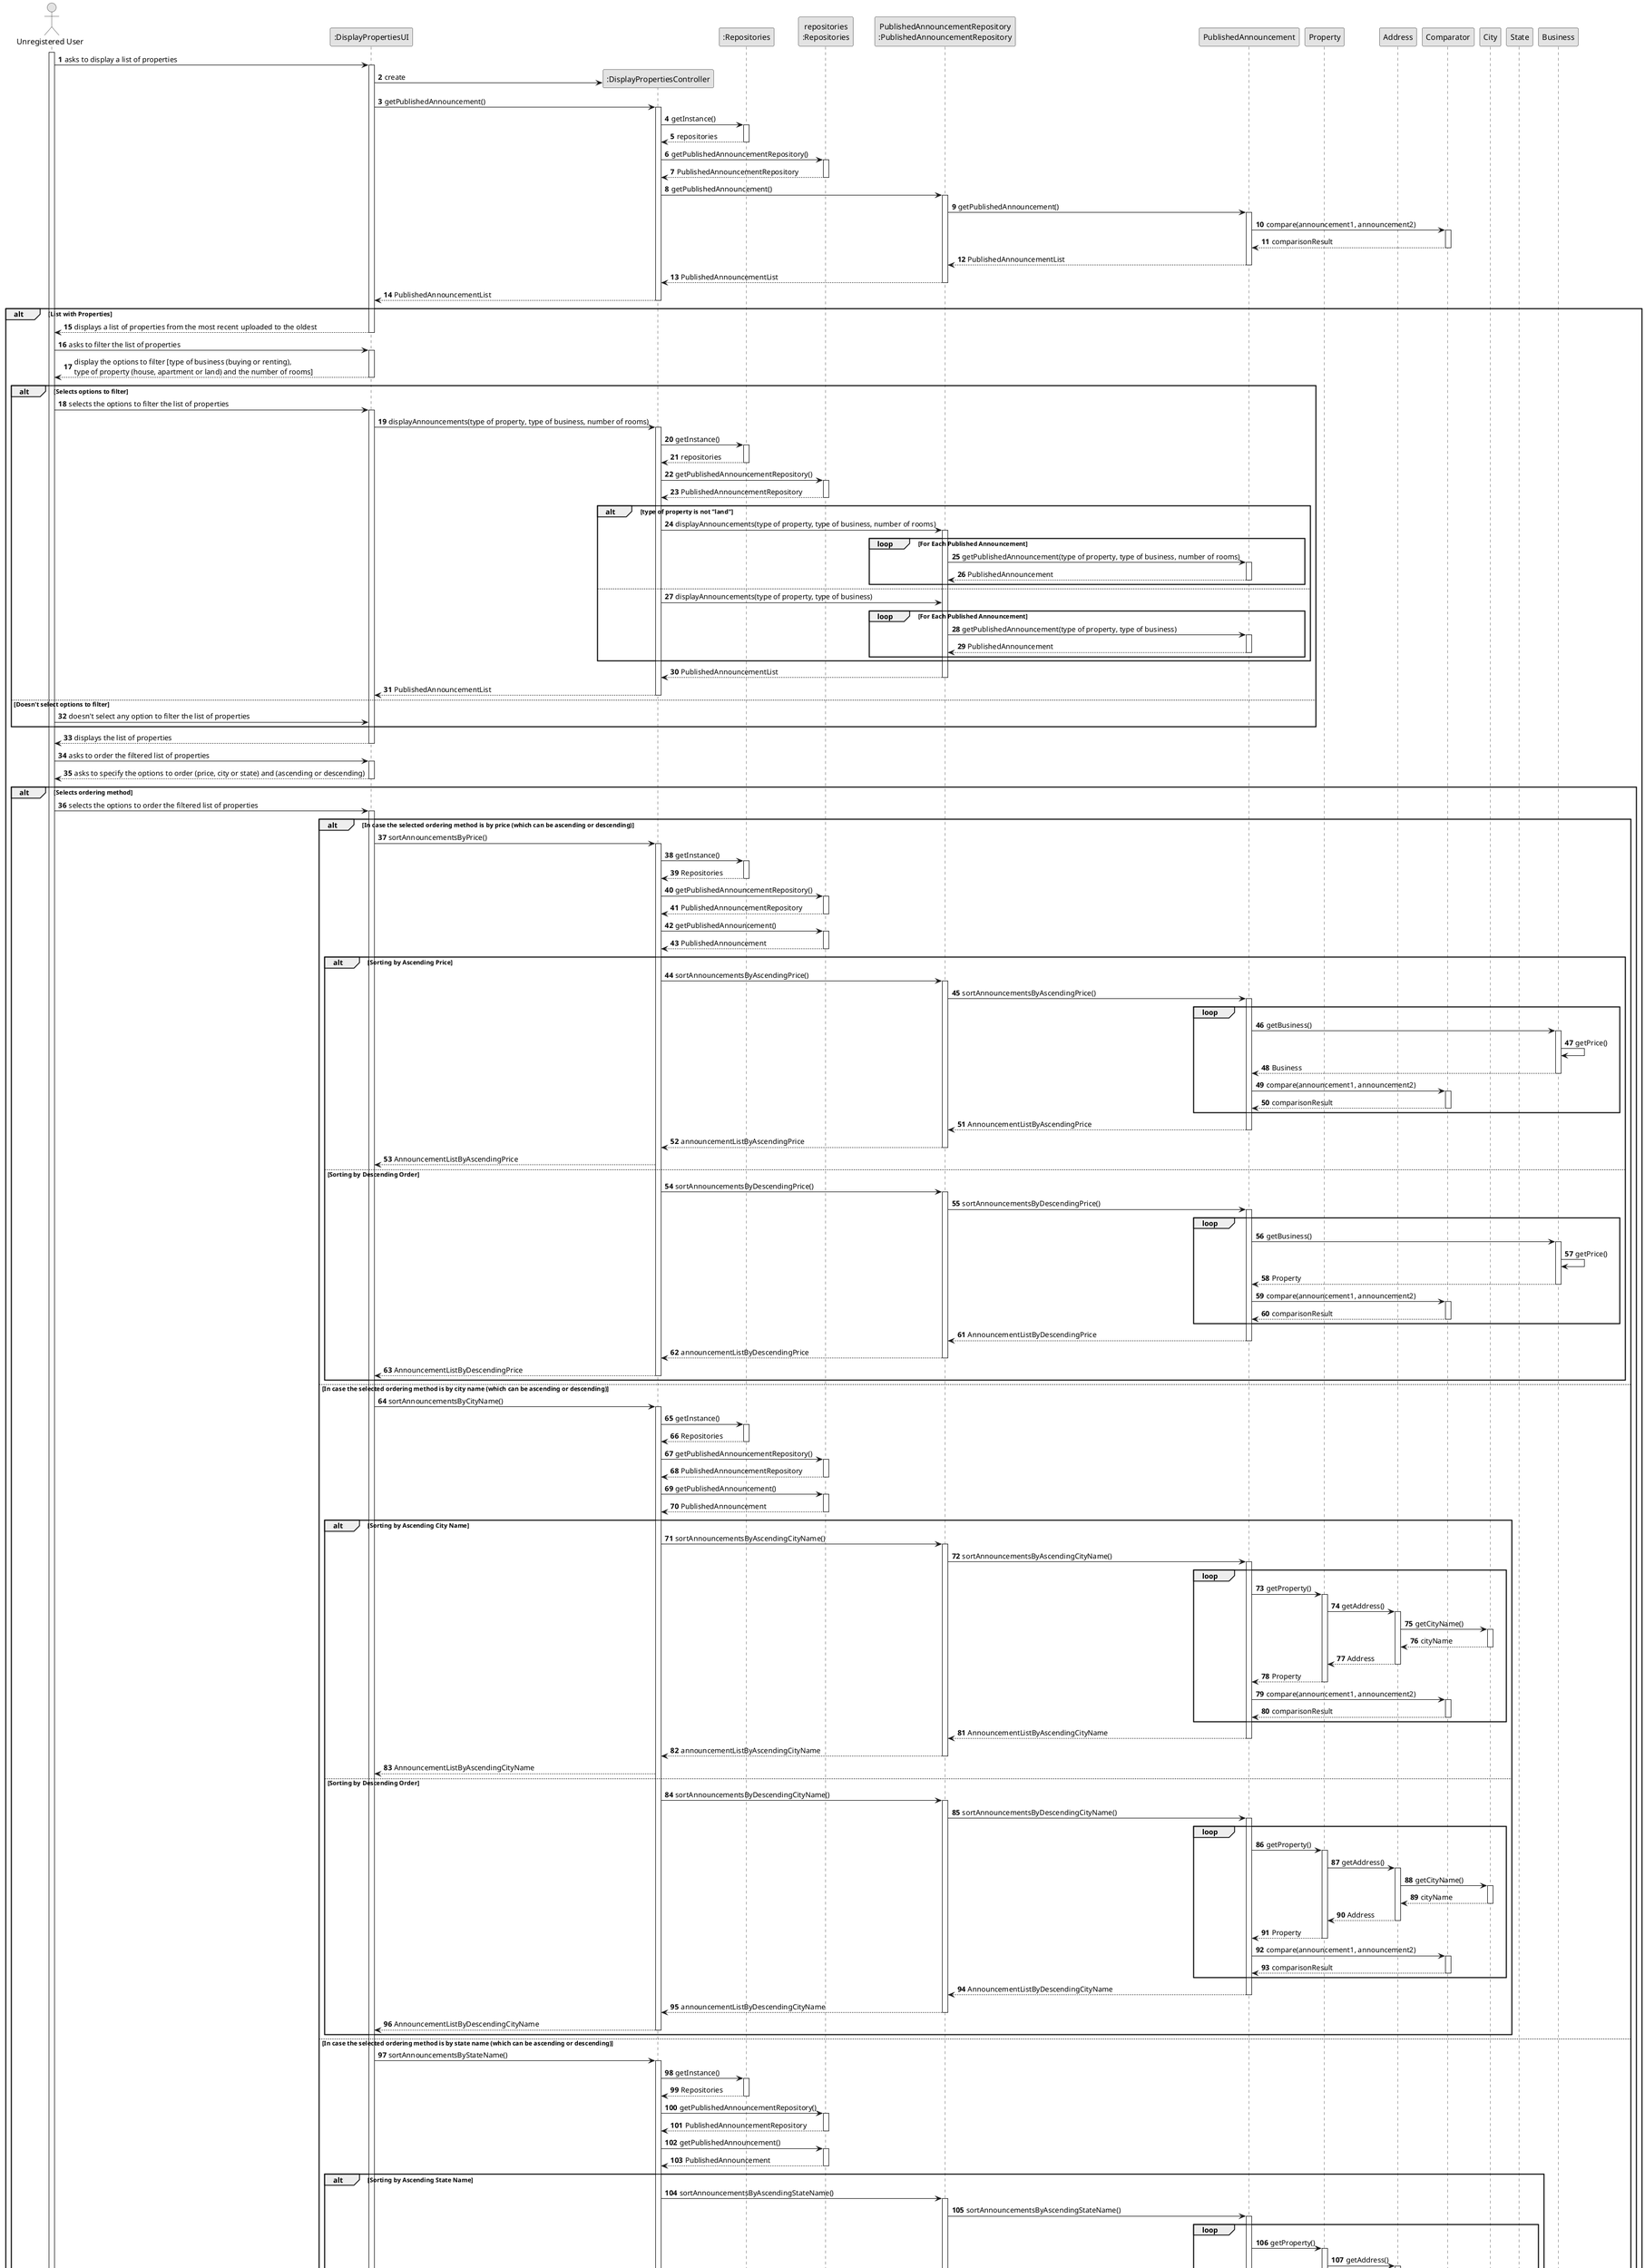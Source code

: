 @startuml
skinparam monochrome true
skinparam packageStyle rectangle
skinparam shadowing false

autonumber

'hide footbox
actor "Unregistered User" as User
participant ":DisplayPropertiesUI" as System
participant ":DisplayPropertiesController" as Controller
participant ":Repositories" as RepositorySingleton
participant "repositories\n:Repositories" as Repositories
participant "PublishedAnnouncementRepository\n:PublishedAnnouncementRepository" as PublishedAnnouncementRepository
participant "PublishedAnnouncement" as PublishedAnnouncement
participant "Property" as Property
participant "Address" as Address
participant "Comparator" as Comparator
participant "City" as City
participant "State" as State
participant "Business" as Business

activate User

User -> System : asks to display a list of properties
activate System

System -> Controller** : create

System -> Controller : getPublishedAnnouncement()
activate Controller

Controller -> RepositorySingleton : getInstance()
activate RepositorySingleton

RepositorySingleton --> Controller: repositories
deactivate RepositorySingleton

Controller -> Repositories : getPublishedAnnouncementRepository()
activate Repositories

Repositories --> Controller: PublishedAnnouncementRepository
deactivate Repositories

Controller -> PublishedAnnouncementRepository : getPublishedAnnouncement()
activate PublishedAnnouncementRepository

PublishedAnnouncementRepository -> PublishedAnnouncement : getPublishedAnnouncement()
activate PublishedAnnouncement

PublishedAnnouncement -> Comparator : compare(announcement1, announcement2)
activate Comparator

Comparator --> PublishedAnnouncement : comparisonResult
deactivate Comparator

PublishedAnnouncement --> PublishedAnnouncementRepository : PublishedAnnouncementList
deactivate PublishedAnnouncement

PublishedAnnouncementRepository --> Controller : PublishedAnnouncementList
deactivate PublishedAnnouncementRepository

Controller --> System : PublishedAnnouncementList
deactivate Controller

alt List with Properties

    System --> User : displays a list of properties from the most recent uploaded to the oldest
    deactivate System

    User -> System : asks to filter the list of properties
    activate System

    System --> User : display the options to filter [type of business (buying or renting), \ntype of property (house, apartment or land) and the number of rooms]
    deactivate System

        alt Selects options to filter

            User -> System : selects the options to filter the list of properties
            activate System


System -> Controller : displayAnnouncements(type of property, type of business, number of rooms)
activate Controller

Controller -> RepositorySingleton : getInstance()
activate RepositorySingleton

RepositorySingleton --> Controller : repositories
deactivate RepositorySingleton

Controller -> Repositories : getPublishedAnnouncementRepository()
activate Repositories

Repositories --> Controller : PublishedAnnouncementRepository
deactivate Repositories

alt type of property is not "land"

    Controller -> PublishedAnnouncementRepository : displayAnnouncements(type of property, type of business, number of rooms)
    activate PublishedAnnouncementRepository


    loop For Each Published Announcement

        PublishedAnnouncementRepository -> PublishedAnnouncement : getPublishedAnnouncement(type of property, type of business, number of rooms)
        activate PublishedAnnouncement

        PublishedAnnouncement --> PublishedAnnouncementRepository : PublishedAnnouncement
        deactivate PublishedAnnouncement

    end

else

    Controller -> PublishedAnnouncementRepository : displayAnnouncements(type of property, type of business)

   loop For Each Published Announcement

           PublishedAnnouncementRepository -> PublishedAnnouncement : getPublishedAnnouncement(type of property, type of business)
           activate PublishedAnnouncement

           PublishedAnnouncement --> PublishedAnnouncementRepository : PublishedAnnouncement
           deactivate PublishedAnnouncement

       end

end

PublishedAnnouncementRepository --> Controller : PublishedAnnouncementList
deactivate PublishedAnnouncementRepository

Controller --> System : PublishedAnnouncementList
deactivate Controller

        else Doesn't select options to filter

            User -> System : doesn't select any option to filter the list of properties

        end

    System --> User : displays the list of properties
    deactivate System

    User -> System : asks to order the filtered list of properties
    activate System

    System --> User : asks to specify the options to order (price, city or state) and (ascending or descending)
    deactivate System

    alt Selects ordering method

    User -> System : selects the options to order the filtered list of properties
    activate System

    alt In case the selected ordering method is by price (which can be ascending or descending)

        System -> Controller : sortAnnouncementsByPrice()
        activate Controller

        Controller -> RepositorySingleton : getInstance()
        activate RepositorySingleton

        RepositorySingleton --> Controller : Repositories
        deactivate RepositorySingleton

        Controller -> Repositories : getPublishedAnnouncementRepository()
        activate Repositories

        Repositories --> Controller : PublishedAnnouncementRepository
        deactivate Repositories

        Controller -> Repositories : getPublishedAnnouncement()
        activate Repositories

        Repositories --> Controller : PublishedAnnouncement
        deactivate Repositories

            alt Sorting by Ascending Price

                Controller -> PublishedAnnouncementRepository : sortAnnouncementsByAscendingPrice()
                activate PublishedAnnouncementRepository

                PublishedAnnouncementRepository -> PublishedAnnouncement : sortAnnouncementsByAscendingPrice()
                activate PublishedAnnouncement

                    loop

                    PublishedAnnouncement -> Business : getBusiness()
                    activate Business

                    Business -> Business : getPrice()

                    Business --> PublishedAnnouncement : Business
                    deactivate Business

                    PublishedAnnouncement -> Comparator : compare(announcement1, announcement2)
                    activate Comparator

                    Comparator --> PublishedAnnouncement : comparisonResult
                    deactivate Comparator

                    end

                PublishedAnnouncement --> PublishedAnnouncementRepository : AnnouncementListByAscendingPrice
                deactivate PublishedAnnouncement

                PublishedAnnouncementRepository --> Controller : announcementListByAscendingPrice
                deactivate PublishedAnnouncementRepository

                Controller --> System : AnnouncementListByAscendingPrice


            else Sorting by Descending Order

                Controller -> PublishedAnnouncementRepository : sortAnnouncementsByDescendingPrice()
                activate PublishedAnnouncementRepository

                PublishedAnnouncementRepository -> PublishedAnnouncement : sortAnnouncementsByDescendingPrice()
                activate PublishedAnnouncement

                    loop

                    PublishedAnnouncement -> Business : getBusiness()
                    activate Business

                    Business -> Business : getPrice()

                    Business --> PublishedAnnouncement : Property
                    deactivate Business

                    PublishedAnnouncement -> Comparator : compare(announcement1, announcement2)
                    activate Comparator

                    Comparator --> PublishedAnnouncement : comparisonResult
                    deactivate Comparator

                    end

                PublishedAnnouncement --> PublishedAnnouncementRepository : AnnouncementListByDescendingPrice
                deactivate PublishedAnnouncement

                PublishedAnnouncementRepository --> Controller : announcementListByDescendingPrice
                deactivate PublishedAnnouncementRepository

                Controller --> System : AnnouncementListByDescendingPrice
                deactivate Controller

            end

    else In case the selected ordering method is by city name (which can be ascending or descending)

        System -> Controller : sortAnnouncementsByCityName()
        activate Controller

        Controller -> RepositorySingleton : getInstance()
        activate RepositorySingleton

        RepositorySingleton --> Controller : Repositories
        deactivate RepositorySingleton

        Controller -> Repositories : getPublishedAnnouncementRepository()
        activate Repositories

        Repositories --> Controller : PublishedAnnouncementRepository
        deactivate Repositories

        Controller -> Repositories : getPublishedAnnouncement()
        activate Repositories

        Repositories --> Controller : PublishedAnnouncement
        deactivate Repositories

            alt Sorting by Ascending City Name

                Controller -> PublishedAnnouncementRepository : sortAnnouncementsByAscendingCityName()
                activate PublishedAnnouncementRepository

                PublishedAnnouncementRepository -> PublishedAnnouncement : sortAnnouncementsByAscendingCityName()
                activate PublishedAnnouncement

                    loop

                    PublishedAnnouncement -> Property : getProperty()
                    activate Property

                    Property -> Address : getAddress()
                    activate Address

                    Address -> City : getCityName()
                    activate City

                    City --> Address : cityName
                    deactivate City

                    Address --> Property : Address
                    deactivate Address

                    Property --> PublishedAnnouncement : Property
                    deactivate Property

                    PublishedAnnouncement -> Comparator : compare(announcement1, announcement2)
                    activate Comparator

                    Comparator --> PublishedAnnouncement : comparisonResult
                    deactivate Comparator

                    end

                PublishedAnnouncement --> PublishedAnnouncementRepository : AnnouncementListByAscendingCityName
                deactivate PublishedAnnouncement

                PublishedAnnouncementRepository --> Controller : announcementListByAscendingCityName
                deactivate PublishedAnnouncementRepository

                Controller --> System : AnnouncementListByAscendingCityName

            else Sorting by Descending Order

                Controller -> PublishedAnnouncementRepository : sortAnnouncementsByDescendingCityName()
                activate PublishedAnnouncementRepository

                PublishedAnnouncementRepository -> PublishedAnnouncement : sortAnnouncementsByDescendingCityName()
                activate PublishedAnnouncement

                    loop

                    PublishedAnnouncement -> Property : getProperty()
                    activate Property

                    Property -> Address : getAddress()
                    activate Address

                    Address -> City : getCityName()
                    activate City

                    City --> Address : cityName
                    deactivate City

                    Address --> Property : Address
                    deactivate Address

                    Property --> PublishedAnnouncement : Property
                    deactivate Property

                    PublishedAnnouncement -> Comparator : compare(announcement1, announcement2)
                    activate Comparator

                    Comparator --> PublishedAnnouncement : comparisonResult
                    deactivate Comparator

                    end

                PublishedAnnouncement --> PublishedAnnouncementRepository : AnnouncementListByDescendingCityName
                deactivate PublishedAnnouncement

                PublishedAnnouncementRepository --> Controller : announcementListByDescendingCityName
                deactivate PublishedAnnouncementRepository

                Controller --> System : AnnouncementListByDescendingCityName
                deactivate Controller

            end

    else In case the selected ordering method is by state name (which can be ascending or descending)

        System -> Controller : sortAnnouncementsByStateName()
        activate Controller

        Controller -> RepositorySingleton : getInstance()
        activate RepositorySingleton

        RepositorySingleton --> Controller : Repositories
        deactivate RepositorySingleton

        Controller -> Repositories : getPublishedAnnouncementRepository()
        activate Repositories

        Repositories --> Controller : PublishedAnnouncementRepository
        deactivate Repositories

        Controller -> Repositories : getPublishedAnnouncement()
        activate Repositories

        Repositories --> Controller : PublishedAnnouncement
        deactivate Repositories

            alt Sorting by Ascending State Name

                Controller -> PublishedAnnouncementRepository : sortAnnouncementsByAscendingStateName()
                activate PublishedAnnouncementRepository

                PublishedAnnouncementRepository -> PublishedAnnouncement : sortAnnouncementsByAscendingStateName()
                activate PublishedAnnouncement

                    loop

                    PublishedAnnouncement -> Property : getProperty()
                    activate Property

                    Property -> Address : getAddress()
                    activate Address

                    Address -> State : getStateName()
                    activate State

                    State --> Address : stateName
                    deactivate State

                    Address --> Property : Address
                    deactivate Address

                    Property --> PublishedAnnouncement : Property
                    deactivate Property

                    PublishedAnnouncement -> Comparator : compare(announcement1, announcement2)
                    activate Comparator

                    Comparator --> PublishedAnnouncement : comparisonResult
                    deactivate Comparator

                    end

                PublishedAnnouncement --> PublishedAnnouncementRepository : AnnouncementListByAscendingStateName
                deactivate PublishedAnnouncement

                PublishedAnnouncementRepository --> Controller : announcementListByAscendingStateName
                deactivate PublishedAnnouncementRepository

                Controller --> System : AnnouncementListByAscendingStateName

            else Sorting by Descending Order

                Controller -> PublishedAnnouncementRepository : sortAnnouncementsByDescendingStateName()
                activate PublishedAnnouncementRepository

                PublishedAnnouncementRepository -> PublishedAnnouncement : sortAnnouncementsByDescendingStateName()
                activate PublishedAnnouncement

                    loop

                    PublishedAnnouncement -> Property : getProperty()
                    activate Property

                    Property -> Address : getAddress()
                    activate Address

                    Address -> State : getStateName()
                    activate State

                    State --> Address : stateName
                    deactivate State

                    Address --> Property : Address
                    deactivate Address

                    Property --> PublishedAnnouncement : Property
                    deactivate Property

                    PublishedAnnouncement -> Comparator : compare(announcement1, announcement2)
                    activate Comparator

                    Comparator --> PublishedAnnouncement : comparisonResult
                    deactivate Comparator

                    end

                PublishedAnnouncement --> PublishedAnnouncementRepository : AnnouncementListByDescendingStateName
                deactivate PublishedAnnouncement

                PublishedAnnouncementRepository --> Controller : announcementListByDescendingStateName
                deactivate PublishedAnnouncementRepository

                Controller --> System : AnnouncementListByDescendingStateName
                deactivate Controller


            end

    end

    else Doesn't select a ordering method

    User -> System : doesn't select the options to order the filtered list of properties

    end

    System --> User : display the filtered list of properties with the ordering method selected
    deactivate System

else List without Properties

    System --> User : displays a empty list of properties
    deactivate System

end

@enduml